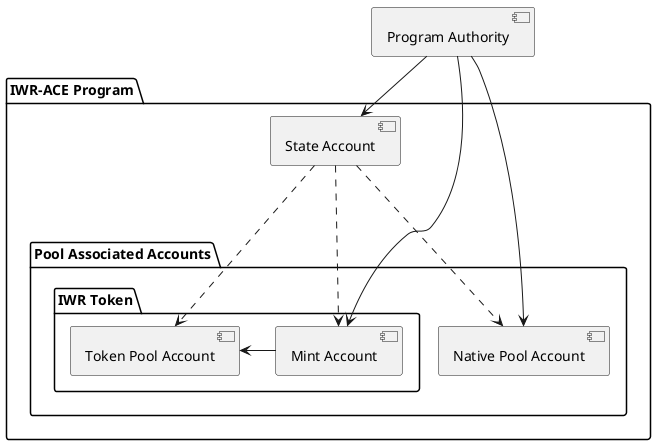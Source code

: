 @startuml
'https://plantuml.com/component-diagram

component "Program Authority" as ProgramAuthority

package "IWR-ACE Program" as ACE {
    component "State Account" as StateAccount

    folder "Pool Associated Accounts" {
        component "Native Pool Account" as NativePoolAccount

        folder "IWR Token" as Token {
            component "Mint Account" as MintAccount
            component "Token Pool Account" as TokenPoolAccount
            [MintAccount] -> [TokenPoolAccount]
        }
    }
}

ProgramAuthority --> StateAccount
ProgramAuthority --> MintAccount
ProgramAuthority --> NativePoolAccount

StateAccount ...> MintAccount
StateAccount ...> TokenPoolAccount
StateAccount ...> NativePoolAccount

@enduml